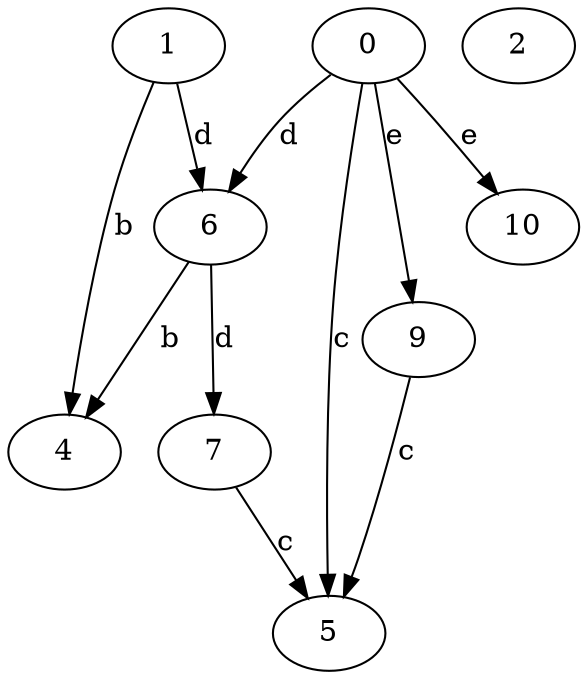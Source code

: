strict digraph  {
1;
2;
4;
0;
5;
6;
7;
9;
10;
1 -> 4  [label=b];
1 -> 6  [label=d];
0 -> 5  [label=c];
0 -> 6  [label=d];
0 -> 9  [label=e];
0 -> 10  [label=e];
6 -> 4  [label=b];
6 -> 7  [label=d];
7 -> 5  [label=c];
9 -> 5  [label=c];
}
